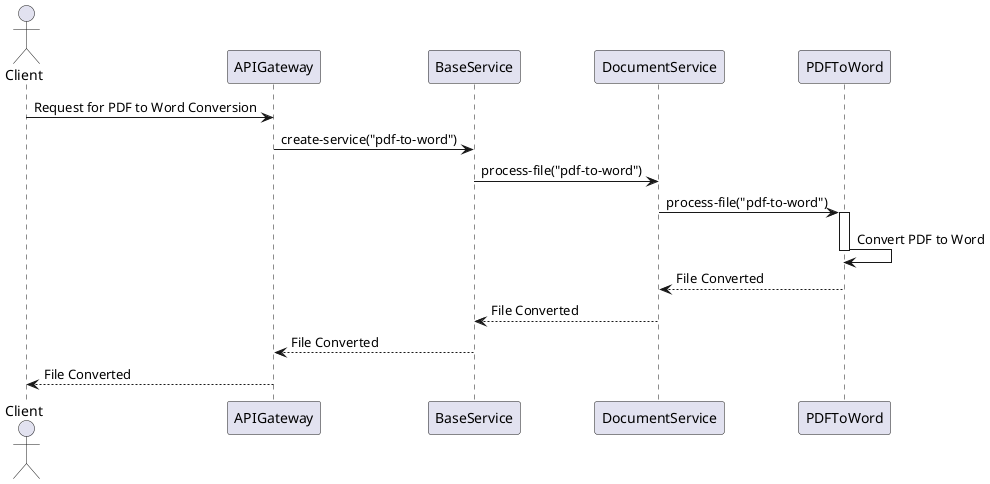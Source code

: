 @startuml Sequence Diagram - PDF to Word Conversion

actor Client
participant APIGateway
participant BaseService
participant DocumentService
participant PDFToWord

Client -> APIGateway: Request for PDF to Word Conversion
APIGateway -> BaseService: create-service("pdf-to-word")
BaseService -> DocumentService: process-file("pdf-to-word")
DocumentService -> PDFToWord: process-file("pdf-to-word")

activate PDFToWord
PDFToWord -> PDFToWord: Convert PDF to Word
deactivate PDFToWord

DocumentService <-- PDFToWord: File Converted
BaseService <-- DocumentService: File Converted
APIGateway <-- BaseService: File Converted
Client <-- APIGateway: File Converted

@enduml
